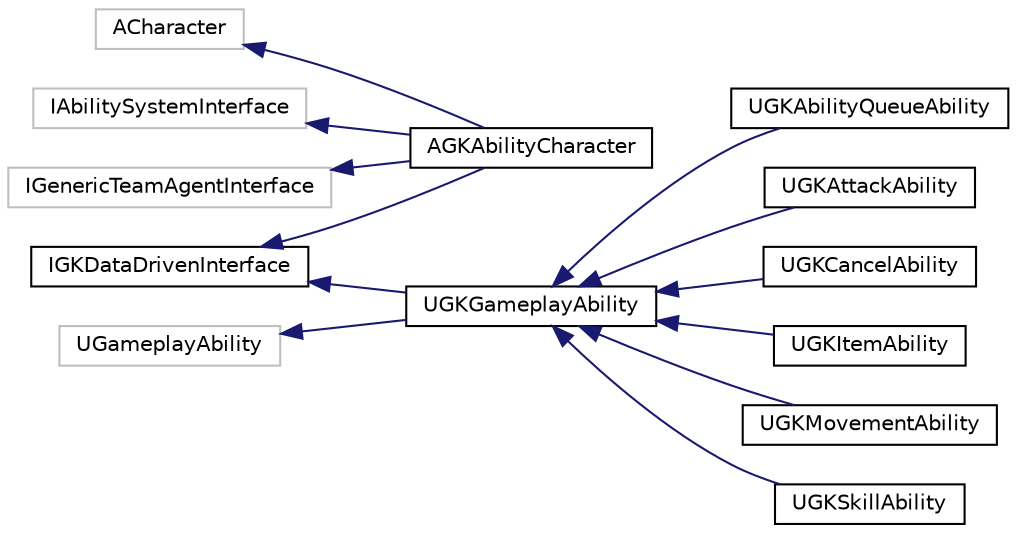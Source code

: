 digraph "Graphical Class Hierarchy"
{
 // LATEX_PDF_SIZE
  edge [fontname="Helvetica",fontsize="10",labelfontname="Helvetica",labelfontsize="10"];
  node [fontname="Helvetica",fontsize="10",shape=record];
  rankdir="LR";
  Node0 [label="ACharacter",height=0.2,width=0.4,color="grey75", fillcolor="white", style="filled",tooltip=" "];
  Node0 -> Node1 [dir="back",color="midnightblue",fontsize="10",style="solid",fontname="Helvetica"];
  Node1 [label="AGKAbilityCharacter",height=0.2,width=0.4,color="black", fillcolor="white", style="filled",URL="$classAGKAbilityCharacter.html",tooltip=" "];
  Node2 [label="IAbilitySystemInterface",height=0.2,width=0.4,color="grey75", fillcolor="white", style="filled",tooltip=" "];
  Node2 -> Node1 [dir="back",color="midnightblue",fontsize="10",style="solid",fontname="Helvetica"];
  Node3 [label="IGenericTeamAgentInterface",height=0.2,width=0.4,color="grey75", fillcolor="white", style="filled",tooltip=" "];
  Node3 -> Node1 [dir="back",color="midnightblue",fontsize="10",style="solid",fontname="Helvetica"];
  Node4 [label="IGKDataDrivenInterface",height=0.2,width=0.4,color="black", fillcolor="white", style="filled",URL="$classIGKDataDrivenInterface.html",tooltip=" "];
  Node4 -> Node1 [dir="back",color="midnightblue",fontsize="10",style="solid",fontname="Helvetica"];
  Node4 -> Node5 [dir="back",color="midnightblue",fontsize="10",style="solid",fontname="Helvetica"];
  Node5 [label="UGKGameplayAbility",height=0.2,width=0.4,color="black", fillcolor="white", style="filled",URL="$classUGKGameplayAbility.html",tooltip=" "];
  Node5 -> Node6 [dir="back",color="midnightblue",fontsize="10",style="solid",fontname="Helvetica"];
  Node6 [label="UGKAbilityQueueAbility",height=0.2,width=0.4,color="black", fillcolor="white", style="filled",URL="$classUGKAbilityQueueAbility.html",tooltip=" "];
  Node5 -> Node7 [dir="back",color="midnightblue",fontsize="10",style="solid",fontname="Helvetica"];
  Node7 [label="UGKAttackAbility",height=0.2,width=0.4,color="black", fillcolor="white", style="filled",URL="$classUGKAttackAbility.html",tooltip=" "];
  Node5 -> Node8 [dir="back",color="midnightblue",fontsize="10",style="solid",fontname="Helvetica"];
  Node8 [label="UGKCancelAbility",height=0.2,width=0.4,color="black", fillcolor="white", style="filled",URL="$classUGKCancelAbility.html",tooltip=" "];
  Node5 -> Node9 [dir="back",color="midnightblue",fontsize="10",style="solid",fontname="Helvetica"];
  Node9 [label="UGKItemAbility",height=0.2,width=0.4,color="black", fillcolor="white", style="filled",URL="$classUGKItemAbility.html",tooltip=" "];
  Node5 -> Node10 [dir="back",color="midnightblue",fontsize="10",style="solid",fontname="Helvetica"];
  Node10 [label="UGKMovementAbility",height=0.2,width=0.4,color="black", fillcolor="white", style="filled",URL="$classUGKMovementAbility.html",tooltip=" "];
  Node5 -> Node11 [dir="back",color="midnightblue",fontsize="10",style="solid",fontname="Helvetica"];
  Node11 [label="UGKSkillAbility",height=0.2,width=0.4,color="black", fillcolor="white", style="filled",URL="$classUGKSkillAbility.html",tooltip=" "];
  Node12 [label="UGameplayAbility",height=0.2,width=0.4,color="grey75", fillcolor="white", style="filled",tooltip=" "];
  Node12 -> Node5 [dir="back",color="midnightblue",fontsize="10",style="solid",fontname="Helvetica"];
}
